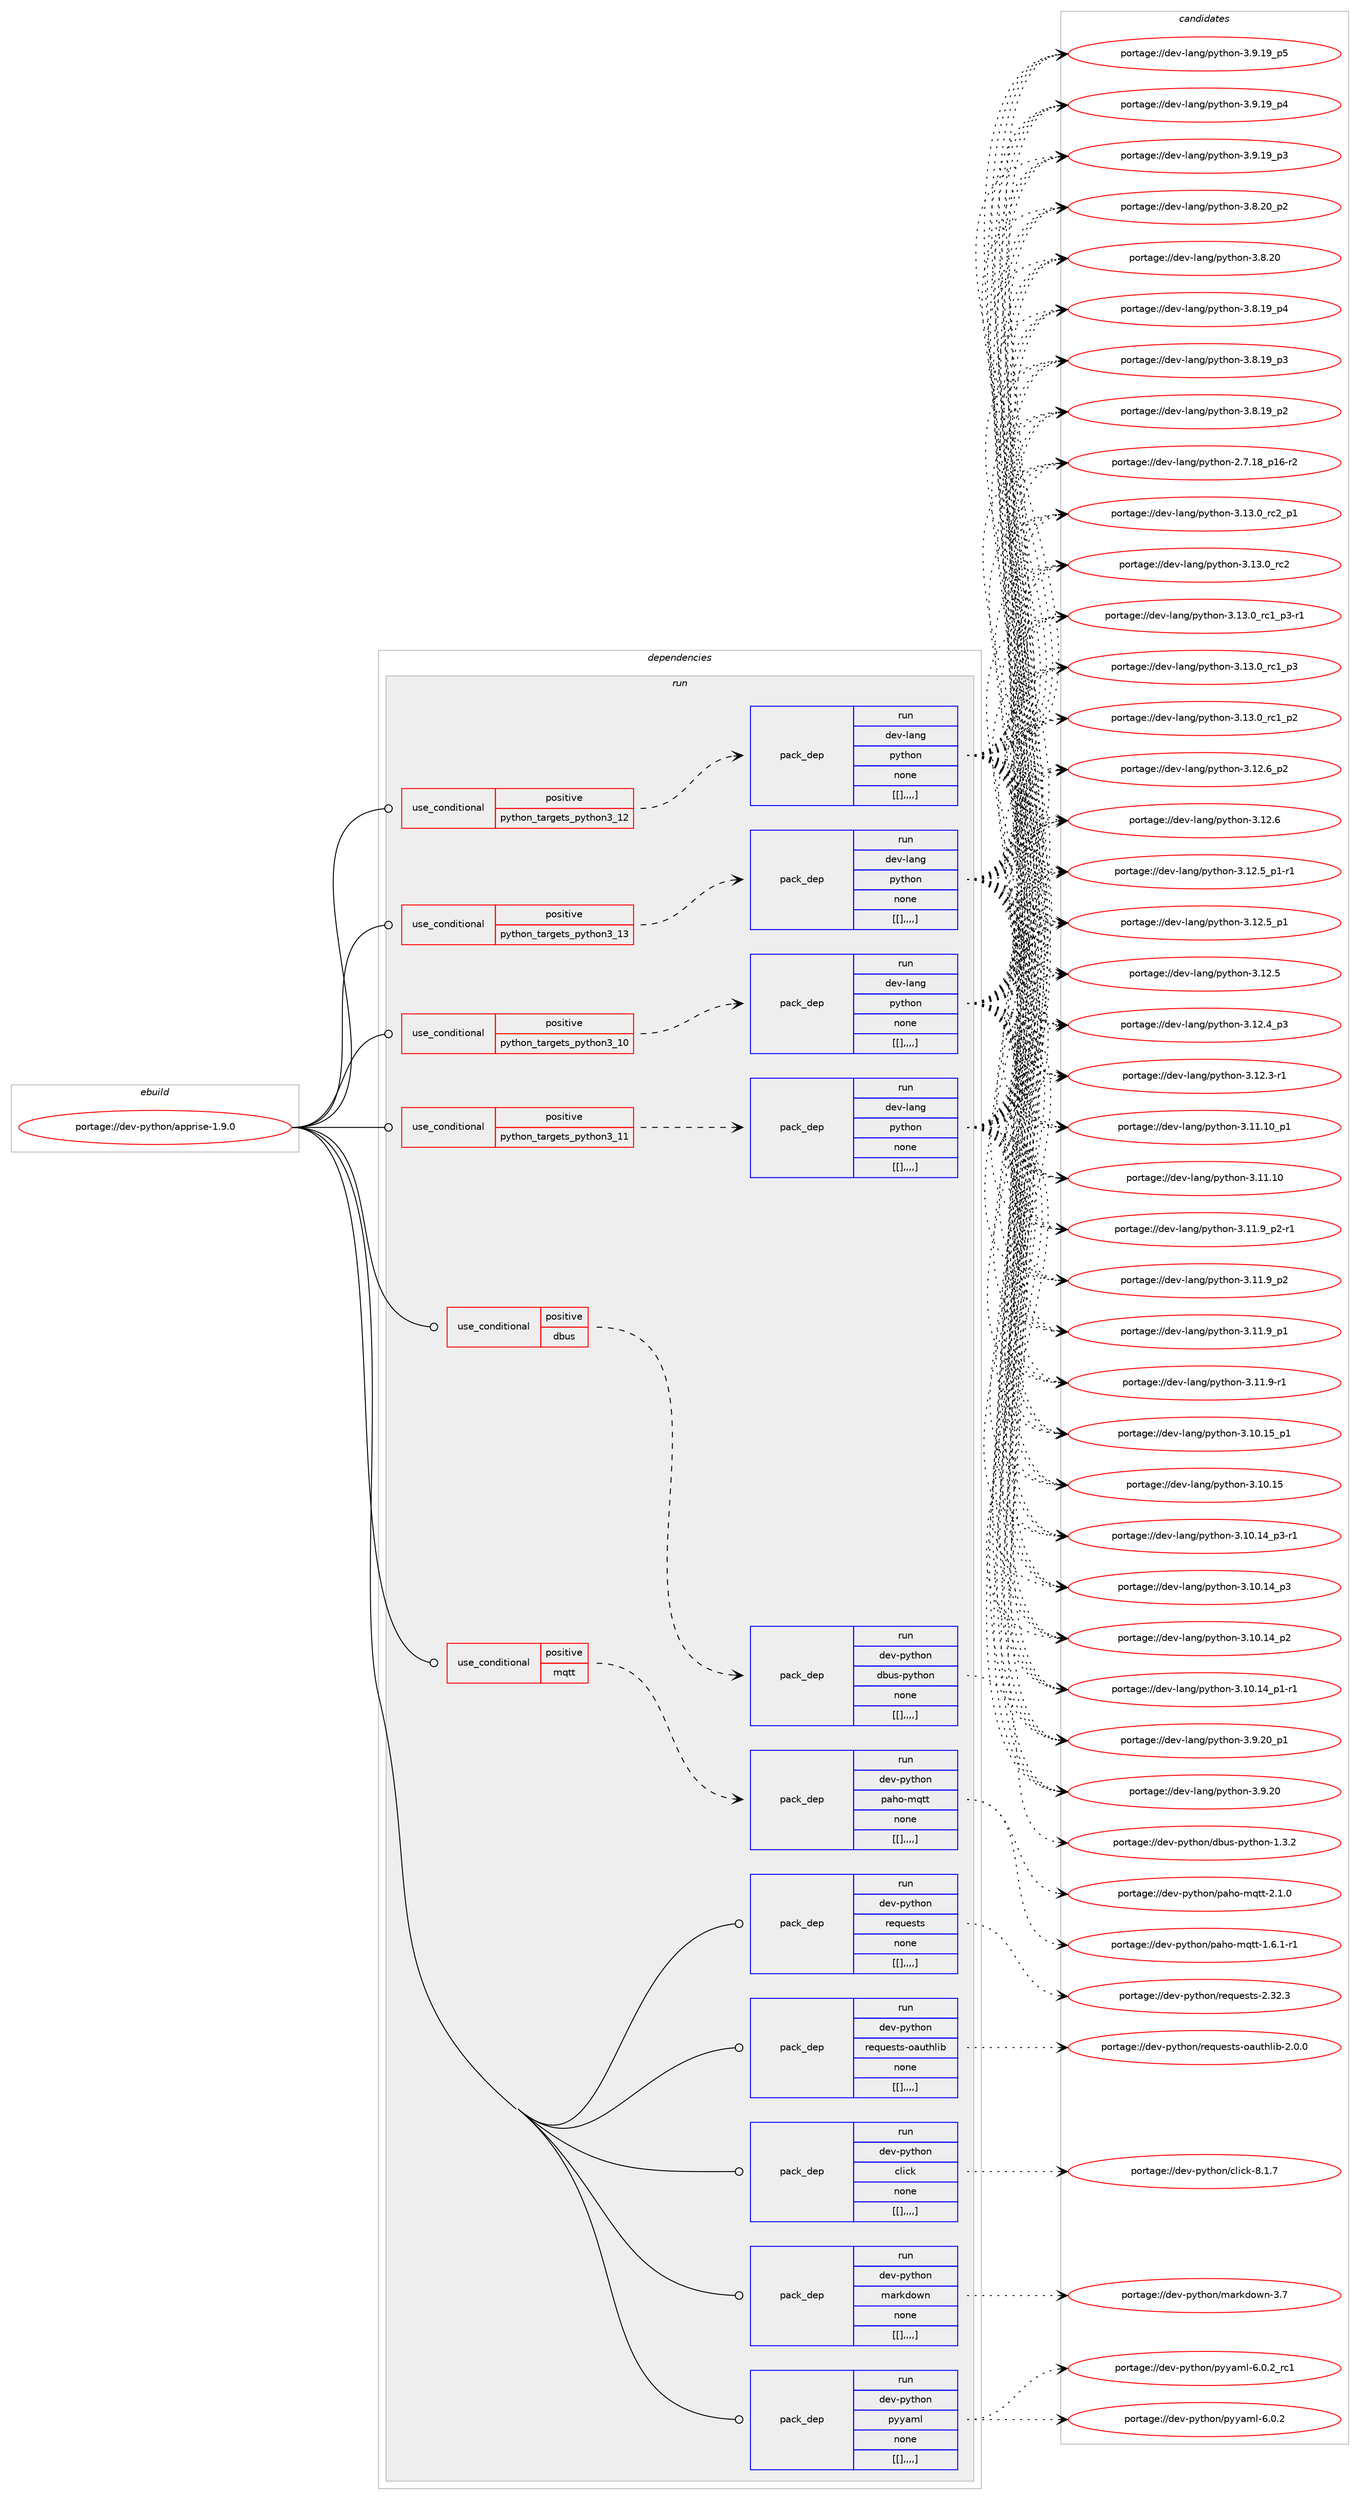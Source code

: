 digraph prolog {

# *************
# Graph options
# *************

newrank=true;
concentrate=true;
compound=true;
graph [rankdir=LR,fontname=Helvetica,fontsize=10,ranksep=1.5];#, ranksep=2.5, nodesep=0.2];
edge  [arrowhead=vee];
node  [fontname=Helvetica,fontsize=10];

# **********
# The ebuild
# **********

subgraph cluster_leftcol {
color=gray;
label=<<i>ebuild</i>>;
id [label="portage://dev-python/apprise-1.9.0", color=red, width=4, href="../dev-python/apprise-1.9.0.svg"];
}

# ****************
# The dependencies
# ****************

subgraph cluster_midcol {
color=gray;
label=<<i>dependencies</i>>;
subgraph cluster_compile {
fillcolor="#eeeeee";
style=filled;
label=<<i>compile</i>>;
}
subgraph cluster_compileandrun {
fillcolor="#eeeeee";
style=filled;
label=<<i>compile and run</i>>;
}
subgraph cluster_run {
fillcolor="#eeeeee";
style=filled;
label=<<i>run</i>>;
subgraph cond31971 {
dependency143444 [label=<<TABLE BORDER="0" CELLBORDER="1" CELLSPACING="0" CELLPADDING="4"><TR><TD ROWSPAN="3" CELLPADDING="10">use_conditional</TD></TR><TR><TD>positive</TD></TR><TR><TD>dbus</TD></TR></TABLE>>, shape=none, color=red];
subgraph pack110264 {
dependency143445 [label=<<TABLE BORDER="0" CELLBORDER="1" CELLSPACING="0" CELLPADDING="4" WIDTH="220"><TR><TD ROWSPAN="6" CELLPADDING="30">pack_dep</TD></TR><TR><TD WIDTH="110">run</TD></TR><TR><TD>dev-python</TD></TR><TR><TD>dbus-python</TD></TR><TR><TD>none</TD></TR><TR><TD>[[],,,,]</TD></TR></TABLE>>, shape=none, color=blue];
}
dependency143444:e -> dependency143445:w [weight=20,style="dashed",arrowhead="vee"];
}
id:e -> dependency143444:w [weight=20,style="solid",arrowhead="odot"];
subgraph cond31972 {
dependency143446 [label=<<TABLE BORDER="0" CELLBORDER="1" CELLSPACING="0" CELLPADDING="4"><TR><TD ROWSPAN="3" CELLPADDING="10">use_conditional</TD></TR><TR><TD>positive</TD></TR><TR><TD>mqtt</TD></TR></TABLE>>, shape=none, color=red];
subgraph pack110265 {
dependency143447 [label=<<TABLE BORDER="0" CELLBORDER="1" CELLSPACING="0" CELLPADDING="4" WIDTH="220"><TR><TD ROWSPAN="6" CELLPADDING="30">pack_dep</TD></TR><TR><TD WIDTH="110">run</TD></TR><TR><TD>dev-python</TD></TR><TR><TD>paho-mqtt</TD></TR><TR><TD>none</TD></TR><TR><TD>[[],,,,]</TD></TR></TABLE>>, shape=none, color=blue];
}
dependency143446:e -> dependency143447:w [weight=20,style="dashed",arrowhead="vee"];
}
id:e -> dependency143446:w [weight=20,style="solid",arrowhead="odot"];
subgraph cond31973 {
dependency143448 [label=<<TABLE BORDER="0" CELLBORDER="1" CELLSPACING="0" CELLPADDING="4"><TR><TD ROWSPAN="3" CELLPADDING="10">use_conditional</TD></TR><TR><TD>positive</TD></TR><TR><TD>python_targets_python3_10</TD></TR></TABLE>>, shape=none, color=red];
subgraph pack110266 {
dependency143449 [label=<<TABLE BORDER="0" CELLBORDER="1" CELLSPACING="0" CELLPADDING="4" WIDTH="220"><TR><TD ROWSPAN="6" CELLPADDING="30">pack_dep</TD></TR><TR><TD WIDTH="110">run</TD></TR><TR><TD>dev-lang</TD></TR><TR><TD>python</TD></TR><TR><TD>none</TD></TR><TR><TD>[[],,,,]</TD></TR></TABLE>>, shape=none, color=blue];
}
dependency143448:e -> dependency143449:w [weight=20,style="dashed",arrowhead="vee"];
}
id:e -> dependency143448:w [weight=20,style="solid",arrowhead="odot"];
subgraph cond31974 {
dependency143450 [label=<<TABLE BORDER="0" CELLBORDER="1" CELLSPACING="0" CELLPADDING="4"><TR><TD ROWSPAN="3" CELLPADDING="10">use_conditional</TD></TR><TR><TD>positive</TD></TR><TR><TD>python_targets_python3_11</TD></TR></TABLE>>, shape=none, color=red];
subgraph pack110267 {
dependency143451 [label=<<TABLE BORDER="0" CELLBORDER="1" CELLSPACING="0" CELLPADDING="4" WIDTH="220"><TR><TD ROWSPAN="6" CELLPADDING="30">pack_dep</TD></TR><TR><TD WIDTH="110">run</TD></TR><TR><TD>dev-lang</TD></TR><TR><TD>python</TD></TR><TR><TD>none</TD></TR><TR><TD>[[],,,,]</TD></TR></TABLE>>, shape=none, color=blue];
}
dependency143450:e -> dependency143451:w [weight=20,style="dashed",arrowhead="vee"];
}
id:e -> dependency143450:w [weight=20,style="solid",arrowhead="odot"];
subgraph cond31975 {
dependency143452 [label=<<TABLE BORDER="0" CELLBORDER="1" CELLSPACING="0" CELLPADDING="4"><TR><TD ROWSPAN="3" CELLPADDING="10">use_conditional</TD></TR><TR><TD>positive</TD></TR><TR><TD>python_targets_python3_12</TD></TR></TABLE>>, shape=none, color=red];
subgraph pack110268 {
dependency143453 [label=<<TABLE BORDER="0" CELLBORDER="1" CELLSPACING="0" CELLPADDING="4" WIDTH="220"><TR><TD ROWSPAN="6" CELLPADDING="30">pack_dep</TD></TR><TR><TD WIDTH="110">run</TD></TR><TR><TD>dev-lang</TD></TR><TR><TD>python</TD></TR><TR><TD>none</TD></TR><TR><TD>[[],,,,]</TD></TR></TABLE>>, shape=none, color=blue];
}
dependency143452:e -> dependency143453:w [weight=20,style="dashed",arrowhead="vee"];
}
id:e -> dependency143452:w [weight=20,style="solid",arrowhead="odot"];
subgraph cond31976 {
dependency143454 [label=<<TABLE BORDER="0" CELLBORDER="1" CELLSPACING="0" CELLPADDING="4"><TR><TD ROWSPAN="3" CELLPADDING="10">use_conditional</TD></TR><TR><TD>positive</TD></TR><TR><TD>python_targets_python3_13</TD></TR></TABLE>>, shape=none, color=red];
subgraph pack110269 {
dependency143455 [label=<<TABLE BORDER="0" CELLBORDER="1" CELLSPACING="0" CELLPADDING="4" WIDTH="220"><TR><TD ROWSPAN="6" CELLPADDING="30">pack_dep</TD></TR><TR><TD WIDTH="110">run</TD></TR><TR><TD>dev-lang</TD></TR><TR><TD>python</TD></TR><TR><TD>none</TD></TR><TR><TD>[[],,,,]</TD></TR></TABLE>>, shape=none, color=blue];
}
dependency143454:e -> dependency143455:w [weight=20,style="dashed",arrowhead="vee"];
}
id:e -> dependency143454:w [weight=20,style="solid",arrowhead="odot"];
subgraph pack110270 {
dependency143456 [label=<<TABLE BORDER="0" CELLBORDER="1" CELLSPACING="0" CELLPADDING="4" WIDTH="220"><TR><TD ROWSPAN="6" CELLPADDING="30">pack_dep</TD></TR><TR><TD WIDTH="110">run</TD></TR><TR><TD>dev-python</TD></TR><TR><TD>click</TD></TR><TR><TD>none</TD></TR><TR><TD>[[],,,,]</TD></TR></TABLE>>, shape=none, color=blue];
}
id:e -> dependency143456:w [weight=20,style="solid",arrowhead="odot"];
subgraph pack110271 {
dependency143457 [label=<<TABLE BORDER="0" CELLBORDER="1" CELLSPACING="0" CELLPADDING="4" WIDTH="220"><TR><TD ROWSPAN="6" CELLPADDING="30">pack_dep</TD></TR><TR><TD WIDTH="110">run</TD></TR><TR><TD>dev-python</TD></TR><TR><TD>markdown</TD></TR><TR><TD>none</TD></TR><TR><TD>[[],,,,]</TD></TR></TABLE>>, shape=none, color=blue];
}
id:e -> dependency143457:w [weight=20,style="solid",arrowhead="odot"];
subgraph pack110272 {
dependency143458 [label=<<TABLE BORDER="0" CELLBORDER="1" CELLSPACING="0" CELLPADDING="4" WIDTH="220"><TR><TD ROWSPAN="6" CELLPADDING="30">pack_dep</TD></TR><TR><TD WIDTH="110">run</TD></TR><TR><TD>dev-python</TD></TR><TR><TD>pyyaml</TD></TR><TR><TD>none</TD></TR><TR><TD>[[],,,,]</TD></TR></TABLE>>, shape=none, color=blue];
}
id:e -> dependency143458:w [weight=20,style="solid",arrowhead="odot"];
subgraph pack110273 {
dependency143459 [label=<<TABLE BORDER="0" CELLBORDER="1" CELLSPACING="0" CELLPADDING="4" WIDTH="220"><TR><TD ROWSPAN="6" CELLPADDING="30">pack_dep</TD></TR><TR><TD WIDTH="110">run</TD></TR><TR><TD>dev-python</TD></TR><TR><TD>requests</TD></TR><TR><TD>none</TD></TR><TR><TD>[[],,,,]</TD></TR></TABLE>>, shape=none, color=blue];
}
id:e -> dependency143459:w [weight=20,style="solid",arrowhead="odot"];
subgraph pack110274 {
dependency143460 [label=<<TABLE BORDER="0" CELLBORDER="1" CELLSPACING="0" CELLPADDING="4" WIDTH="220"><TR><TD ROWSPAN="6" CELLPADDING="30">pack_dep</TD></TR><TR><TD WIDTH="110">run</TD></TR><TR><TD>dev-python</TD></TR><TR><TD>requests-oauthlib</TD></TR><TR><TD>none</TD></TR><TR><TD>[[],,,,]</TD></TR></TABLE>>, shape=none, color=blue];
}
id:e -> dependency143460:w [weight=20,style="solid",arrowhead="odot"];
}
}

# **************
# The candidates
# **************

subgraph cluster_choices {
rank=same;
color=gray;
label=<<i>candidates</i>>;

subgraph choice110264 {
color=black;
nodesep=1;
choice10010111845112121116104111110471009811711545112121116104111110454946514650 [label="portage://dev-python/dbus-python-1.3.2", color=red, width=4,href="../dev-python/dbus-python-1.3.2.svg"];
dependency143445:e -> choice10010111845112121116104111110471009811711545112121116104111110454946514650:w [style=dotted,weight="100"];
}
subgraph choice110265 {
color=black;
nodesep=1;
choice10010111845112121116104111110471129710411145109113116116455046494648 [label="portage://dev-python/paho-mqtt-2.1.0", color=red, width=4,href="../dev-python/paho-mqtt-2.1.0.svg"];
choice100101118451121211161041111104711297104111451091131161164549465446494511449 [label="portage://dev-python/paho-mqtt-1.6.1-r1", color=red, width=4,href="../dev-python/paho-mqtt-1.6.1-r1.svg"];
dependency143447:e -> choice10010111845112121116104111110471129710411145109113116116455046494648:w [style=dotted,weight="100"];
dependency143447:e -> choice100101118451121211161041111104711297104111451091131161164549465446494511449:w [style=dotted,weight="100"];
}
subgraph choice110266 {
color=black;
nodesep=1;
choice100101118451089711010347112121116104111110455146495146489511499509511249 [label="portage://dev-lang/python-3.13.0_rc2_p1", color=red, width=4,href="../dev-lang/python-3.13.0_rc2_p1.svg"];
choice10010111845108971101034711212111610411111045514649514648951149950 [label="portage://dev-lang/python-3.13.0_rc2", color=red, width=4,href="../dev-lang/python-3.13.0_rc2.svg"];
choice1001011184510897110103471121211161041111104551464951464895114994995112514511449 [label="portage://dev-lang/python-3.13.0_rc1_p3-r1", color=red, width=4,href="../dev-lang/python-3.13.0_rc1_p3-r1.svg"];
choice100101118451089711010347112121116104111110455146495146489511499499511251 [label="portage://dev-lang/python-3.13.0_rc1_p3", color=red, width=4,href="../dev-lang/python-3.13.0_rc1_p3.svg"];
choice100101118451089711010347112121116104111110455146495146489511499499511250 [label="portage://dev-lang/python-3.13.0_rc1_p2", color=red, width=4,href="../dev-lang/python-3.13.0_rc1_p2.svg"];
choice100101118451089711010347112121116104111110455146495046549511250 [label="portage://dev-lang/python-3.12.6_p2", color=red, width=4,href="../dev-lang/python-3.12.6_p2.svg"];
choice10010111845108971101034711212111610411111045514649504654 [label="portage://dev-lang/python-3.12.6", color=red, width=4,href="../dev-lang/python-3.12.6.svg"];
choice1001011184510897110103471121211161041111104551464950465395112494511449 [label="portage://dev-lang/python-3.12.5_p1-r1", color=red, width=4,href="../dev-lang/python-3.12.5_p1-r1.svg"];
choice100101118451089711010347112121116104111110455146495046539511249 [label="portage://dev-lang/python-3.12.5_p1", color=red, width=4,href="../dev-lang/python-3.12.5_p1.svg"];
choice10010111845108971101034711212111610411111045514649504653 [label="portage://dev-lang/python-3.12.5", color=red, width=4,href="../dev-lang/python-3.12.5.svg"];
choice100101118451089711010347112121116104111110455146495046529511251 [label="portage://dev-lang/python-3.12.4_p3", color=red, width=4,href="../dev-lang/python-3.12.4_p3.svg"];
choice100101118451089711010347112121116104111110455146495046514511449 [label="portage://dev-lang/python-3.12.3-r1", color=red, width=4,href="../dev-lang/python-3.12.3-r1.svg"];
choice10010111845108971101034711212111610411111045514649494649489511249 [label="portage://dev-lang/python-3.11.10_p1", color=red, width=4,href="../dev-lang/python-3.11.10_p1.svg"];
choice1001011184510897110103471121211161041111104551464949464948 [label="portage://dev-lang/python-3.11.10", color=red, width=4,href="../dev-lang/python-3.11.10.svg"];
choice1001011184510897110103471121211161041111104551464949465795112504511449 [label="portage://dev-lang/python-3.11.9_p2-r1", color=red, width=4,href="../dev-lang/python-3.11.9_p2-r1.svg"];
choice100101118451089711010347112121116104111110455146494946579511250 [label="portage://dev-lang/python-3.11.9_p2", color=red, width=4,href="../dev-lang/python-3.11.9_p2.svg"];
choice100101118451089711010347112121116104111110455146494946579511249 [label="portage://dev-lang/python-3.11.9_p1", color=red, width=4,href="../dev-lang/python-3.11.9_p1.svg"];
choice100101118451089711010347112121116104111110455146494946574511449 [label="portage://dev-lang/python-3.11.9-r1", color=red, width=4,href="../dev-lang/python-3.11.9-r1.svg"];
choice10010111845108971101034711212111610411111045514649484649539511249 [label="portage://dev-lang/python-3.10.15_p1", color=red, width=4,href="../dev-lang/python-3.10.15_p1.svg"];
choice1001011184510897110103471121211161041111104551464948464953 [label="portage://dev-lang/python-3.10.15", color=red, width=4,href="../dev-lang/python-3.10.15.svg"];
choice100101118451089711010347112121116104111110455146494846495295112514511449 [label="portage://dev-lang/python-3.10.14_p3-r1", color=red, width=4,href="../dev-lang/python-3.10.14_p3-r1.svg"];
choice10010111845108971101034711212111610411111045514649484649529511251 [label="portage://dev-lang/python-3.10.14_p3", color=red, width=4,href="../dev-lang/python-3.10.14_p3.svg"];
choice10010111845108971101034711212111610411111045514649484649529511250 [label="portage://dev-lang/python-3.10.14_p2", color=red, width=4,href="../dev-lang/python-3.10.14_p2.svg"];
choice100101118451089711010347112121116104111110455146494846495295112494511449 [label="portage://dev-lang/python-3.10.14_p1-r1", color=red, width=4,href="../dev-lang/python-3.10.14_p1-r1.svg"];
choice100101118451089711010347112121116104111110455146574650489511249 [label="portage://dev-lang/python-3.9.20_p1", color=red, width=4,href="../dev-lang/python-3.9.20_p1.svg"];
choice10010111845108971101034711212111610411111045514657465048 [label="portage://dev-lang/python-3.9.20", color=red, width=4,href="../dev-lang/python-3.9.20.svg"];
choice100101118451089711010347112121116104111110455146574649579511253 [label="portage://dev-lang/python-3.9.19_p5", color=red, width=4,href="../dev-lang/python-3.9.19_p5.svg"];
choice100101118451089711010347112121116104111110455146574649579511252 [label="portage://dev-lang/python-3.9.19_p4", color=red, width=4,href="../dev-lang/python-3.9.19_p4.svg"];
choice100101118451089711010347112121116104111110455146574649579511251 [label="portage://dev-lang/python-3.9.19_p3", color=red, width=4,href="../dev-lang/python-3.9.19_p3.svg"];
choice100101118451089711010347112121116104111110455146564650489511250 [label="portage://dev-lang/python-3.8.20_p2", color=red, width=4,href="../dev-lang/python-3.8.20_p2.svg"];
choice10010111845108971101034711212111610411111045514656465048 [label="portage://dev-lang/python-3.8.20", color=red, width=4,href="../dev-lang/python-3.8.20.svg"];
choice100101118451089711010347112121116104111110455146564649579511252 [label="portage://dev-lang/python-3.8.19_p4", color=red, width=4,href="../dev-lang/python-3.8.19_p4.svg"];
choice100101118451089711010347112121116104111110455146564649579511251 [label="portage://dev-lang/python-3.8.19_p3", color=red, width=4,href="../dev-lang/python-3.8.19_p3.svg"];
choice100101118451089711010347112121116104111110455146564649579511250 [label="portage://dev-lang/python-3.8.19_p2", color=red, width=4,href="../dev-lang/python-3.8.19_p2.svg"];
choice100101118451089711010347112121116104111110455046554649569511249544511450 [label="portage://dev-lang/python-2.7.18_p16-r2", color=red, width=4,href="../dev-lang/python-2.7.18_p16-r2.svg"];
dependency143449:e -> choice100101118451089711010347112121116104111110455146495146489511499509511249:w [style=dotted,weight="100"];
dependency143449:e -> choice10010111845108971101034711212111610411111045514649514648951149950:w [style=dotted,weight="100"];
dependency143449:e -> choice1001011184510897110103471121211161041111104551464951464895114994995112514511449:w [style=dotted,weight="100"];
dependency143449:e -> choice100101118451089711010347112121116104111110455146495146489511499499511251:w [style=dotted,weight="100"];
dependency143449:e -> choice100101118451089711010347112121116104111110455146495146489511499499511250:w [style=dotted,weight="100"];
dependency143449:e -> choice100101118451089711010347112121116104111110455146495046549511250:w [style=dotted,weight="100"];
dependency143449:e -> choice10010111845108971101034711212111610411111045514649504654:w [style=dotted,weight="100"];
dependency143449:e -> choice1001011184510897110103471121211161041111104551464950465395112494511449:w [style=dotted,weight="100"];
dependency143449:e -> choice100101118451089711010347112121116104111110455146495046539511249:w [style=dotted,weight="100"];
dependency143449:e -> choice10010111845108971101034711212111610411111045514649504653:w [style=dotted,weight="100"];
dependency143449:e -> choice100101118451089711010347112121116104111110455146495046529511251:w [style=dotted,weight="100"];
dependency143449:e -> choice100101118451089711010347112121116104111110455146495046514511449:w [style=dotted,weight="100"];
dependency143449:e -> choice10010111845108971101034711212111610411111045514649494649489511249:w [style=dotted,weight="100"];
dependency143449:e -> choice1001011184510897110103471121211161041111104551464949464948:w [style=dotted,weight="100"];
dependency143449:e -> choice1001011184510897110103471121211161041111104551464949465795112504511449:w [style=dotted,weight="100"];
dependency143449:e -> choice100101118451089711010347112121116104111110455146494946579511250:w [style=dotted,weight="100"];
dependency143449:e -> choice100101118451089711010347112121116104111110455146494946579511249:w [style=dotted,weight="100"];
dependency143449:e -> choice100101118451089711010347112121116104111110455146494946574511449:w [style=dotted,weight="100"];
dependency143449:e -> choice10010111845108971101034711212111610411111045514649484649539511249:w [style=dotted,weight="100"];
dependency143449:e -> choice1001011184510897110103471121211161041111104551464948464953:w [style=dotted,weight="100"];
dependency143449:e -> choice100101118451089711010347112121116104111110455146494846495295112514511449:w [style=dotted,weight="100"];
dependency143449:e -> choice10010111845108971101034711212111610411111045514649484649529511251:w [style=dotted,weight="100"];
dependency143449:e -> choice10010111845108971101034711212111610411111045514649484649529511250:w [style=dotted,weight="100"];
dependency143449:e -> choice100101118451089711010347112121116104111110455146494846495295112494511449:w [style=dotted,weight="100"];
dependency143449:e -> choice100101118451089711010347112121116104111110455146574650489511249:w [style=dotted,weight="100"];
dependency143449:e -> choice10010111845108971101034711212111610411111045514657465048:w [style=dotted,weight="100"];
dependency143449:e -> choice100101118451089711010347112121116104111110455146574649579511253:w [style=dotted,weight="100"];
dependency143449:e -> choice100101118451089711010347112121116104111110455146574649579511252:w [style=dotted,weight="100"];
dependency143449:e -> choice100101118451089711010347112121116104111110455146574649579511251:w [style=dotted,weight="100"];
dependency143449:e -> choice100101118451089711010347112121116104111110455146564650489511250:w [style=dotted,weight="100"];
dependency143449:e -> choice10010111845108971101034711212111610411111045514656465048:w [style=dotted,weight="100"];
dependency143449:e -> choice100101118451089711010347112121116104111110455146564649579511252:w [style=dotted,weight="100"];
dependency143449:e -> choice100101118451089711010347112121116104111110455146564649579511251:w [style=dotted,weight="100"];
dependency143449:e -> choice100101118451089711010347112121116104111110455146564649579511250:w [style=dotted,weight="100"];
dependency143449:e -> choice100101118451089711010347112121116104111110455046554649569511249544511450:w [style=dotted,weight="100"];
}
subgraph choice110267 {
color=black;
nodesep=1;
choice100101118451089711010347112121116104111110455146495146489511499509511249 [label="portage://dev-lang/python-3.13.0_rc2_p1", color=red, width=4,href="../dev-lang/python-3.13.0_rc2_p1.svg"];
choice10010111845108971101034711212111610411111045514649514648951149950 [label="portage://dev-lang/python-3.13.0_rc2", color=red, width=4,href="../dev-lang/python-3.13.0_rc2.svg"];
choice1001011184510897110103471121211161041111104551464951464895114994995112514511449 [label="portage://dev-lang/python-3.13.0_rc1_p3-r1", color=red, width=4,href="../dev-lang/python-3.13.0_rc1_p3-r1.svg"];
choice100101118451089711010347112121116104111110455146495146489511499499511251 [label="portage://dev-lang/python-3.13.0_rc1_p3", color=red, width=4,href="../dev-lang/python-3.13.0_rc1_p3.svg"];
choice100101118451089711010347112121116104111110455146495146489511499499511250 [label="portage://dev-lang/python-3.13.0_rc1_p2", color=red, width=4,href="../dev-lang/python-3.13.0_rc1_p2.svg"];
choice100101118451089711010347112121116104111110455146495046549511250 [label="portage://dev-lang/python-3.12.6_p2", color=red, width=4,href="../dev-lang/python-3.12.6_p2.svg"];
choice10010111845108971101034711212111610411111045514649504654 [label="portage://dev-lang/python-3.12.6", color=red, width=4,href="../dev-lang/python-3.12.6.svg"];
choice1001011184510897110103471121211161041111104551464950465395112494511449 [label="portage://dev-lang/python-3.12.5_p1-r1", color=red, width=4,href="../dev-lang/python-3.12.5_p1-r1.svg"];
choice100101118451089711010347112121116104111110455146495046539511249 [label="portage://dev-lang/python-3.12.5_p1", color=red, width=4,href="../dev-lang/python-3.12.5_p1.svg"];
choice10010111845108971101034711212111610411111045514649504653 [label="portage://dev-lang/python-3.12.5", color=red, width=4,href="../dev-lang/python-3.12.5.svg"];
choice100101118451089711010347112121116104111110455146495046529511251 [label="portage://dev-lang/python-3.12.4_p3", color=red, width=4,href="../dev-lang/python-3.12.4_p3.svg"];
choice100101118451089711010347112121116104111110455146495046514511449 [label="portage://dev-lang/python-3.12.3-r1", color=red, width=4,href="../dev-lang/python-3.12.3-r1.svg"];
choice10010111845108971101034711212111610411111045514649494649489511249 [label="portage://dev-lang/python-3.11.10_p1", color=red, width=4,href="../dev-lang/python-3.11.10_p1.svg"];
choice1001011184510897110103471121211161041111104551464949464948 [label="portage://dev-lang/python-3.11.10", color=red, width=4,href="../dev-lang/python-3.11.10.svg"];
choice1001011184510897110103471121211161041111104551464949465795112504511449 [label="portage://dev-lang/python-3.11.9_p2-r1", color=red, width=4,href="../dev-lang/python-3.11.9_p2-r1.svg"];
choice100101118451089711010347112121116104111110455146494946579511250 [label="portage://dev-lang/python-3.11.9_p2", color=red, width=4,href="../dev-lang/python-3.11.9_p2.svg"];
choice100101118451089711010347112121116104111110455146494946579511249 [label="portage://dev-lang/python-3.11.9_p1", color=red, width=4,href="../dev-lang/python-3.11.9_p1.svg"];
choice100101118451089711010347112121116104111110455146494946574511449 [label="portage://dev-lang/python-3.11.9-r1", color=red, width=4,href="../dev-lang/python-3.11.9-r1.svg"];
choice10010111845108971101034711212111610411111045514649484649539511249 [label="portage://dev-lang/python-3.10.15_p1", color=red, width=4,href="../dev-lang/python-3.10.15_p1.svg"];
choice1001011184510897110103471121211161041111104551464948464953 [label="portage://dev-lang/python-3.10.15", color=red, width=4,href="../dev-lang/python-3.10.15.svg"];
choice100101118451089711010347112121116104111110455146494846495295112514511449 [label="portage://dev-lang/python-3.10.14_p3-r1", color=red, width=4,href="../dev-lang/python-3.10.14_p3-r1.svg"];
choice10010111845108971101034711212111610411111045514649484649529511251 [label="portage://dev-lang/python-3.10.14_p3", color=red, width=4,href="../dev-lang/python-3.10.14_p3.svg"];
choice10010111845108971101034711212111610411111045514649484649529511250 [label="portage://dev-lang/python-3.10.14_p2", color=red, width=4,href="../dev-lang/python-3.10.14_p2.svg"];
choice100101118451089711010347112121116104111110455146494846495295112494511449 [label="portage://dev-lang/python-3.10.14_p1-r1", color=red, width=4,href="../dev-lang/python-3.10.14_p1-r1.svg"];
choice100101118451089711010347112121116104111110455146574650489511249 [label="portage://dev-lang/python-3.9.20_p1", color=red, width=4,href="../dev-lang/python-3.9.20_p1.svg"];
choice10010111845108971101034711212111610411111045514657465048 [label="portage://dev-lang/python-3.9.20", color=red, width=4,href="../dev-lang/python-3.9.20.svg"];
choice100101118451089711010347112121116104111110455146574649579511253 [label="portage://dev-lang/python-3.9.19_p5", color=red, width=4,href="../dev-lang/python-3.9.19_p5.svg"];
choice100101118451089711010347112121116104111110455146574649579511252 [label="portage://dev-lang/python-3.9.19_p4", color=red, width=4,href="../dev-lang/python-3.9.19_p4.svg"];
choice100101118451089711010347112121116104111110455146574649579511251 [label="portage://dev-lang/python-3.9.19_p3", color=red, width=4,href="../dev-lang/python-3.9.19_p3.svg"];
choice100101118451089711010347112121116104111110455146564650489511250 [label="portage://dev-lang/python-3.8.20_p2", color=red, width=4,href="../dev-lang/python-3.8.20_p2.svg"];
choice10010111845108971101034711212111610411111045514656465048 [label="portage://dev-lang/python-3.8.20", color=red, width=4,href="../dev-lang/python-3.8.20.svg"];
choice100101118451089711010347112121116104111110455146564649579511252 [label="portage://dev-lang/python-3.8.19_p4", color=red, width=4,href="../dev-lang/python-3.8.19_p4.svg"];
choice100101118451089711010347112121116104111110455146564649579511251 [label="portage://dev-lang/python-3.8.19_p3", color=red, width=4,href="../dev-lang/python-3.8.19_p3.svg"];
choice100101118451089711010347112121116104111110455146564649579511250 [label="portage://dev-lang/python-3.8.19_p2", color=red, width=4,href="../dev-lang/python-3.8.19_p2.svg"];
choice100101118451089711010347112121116104111110455046554649569511249544511450 [label="portage://dev-lang/python-2.7.18_p16-r2", color=red, width=4,href="../dev-lang/python-2.7.18_p16-r2.svg"];
dependency143451:e -> choice100101118451089711010347112121116104111110455146495146489511499509511249:w [style=dotted,weight="100"];
dependency143451:e -> choice10010111845108971101034711212111610411111045514649514648951149950:w [style=dotted,weight="100"];
dependency143451:e -> choice1001011184510897110103471121211161041111104551464951464895114994995112514511449:w [style=dotted,weight="100"];
dependency143451:e -> choice100101118451089711010347112121116104111110455146495146489511499499511251:w [style=dotted,weight="100"];
dependency143451:e -> choice100101118451089711010347112121116104111110455146495146489511499499511250:w [style=dotted,weight="100"];
dependency143451:e -> choice100101118451089711010347112121116104111110455146495046549511250:w [style=dotted,weight="100"];
dependency143451:e -> choice10010111845108971101034711212111610411111045514649504654:w [style=dotted,weight="100"];
dependency143451:e -> choice1001011184510897110103471121211161041111104551464950465395112494511449:w [style=dotted,weight="100"];
dependency143451:e -> choice100101118451089711010347112121116104111110455146495046539511249:w [style=dotted,weight="100"];
dependency143451:e -> choice10010111845108971101034711212111610411111045514649504653:w [style=dotted,weight="100"];
dependency143451:e -> choice100101118451089711010347112121116104111110455146495046529511251:w [style=dotted,weight="100"];
dependency143451:e -> choice100101118451089711010347112121116104111110455146495046514511449:w [style=dotted,weight="100"];
dependency143451:e -> choice10010111845108971101034711212111610411111045514649494649489511249:w [style=dotted,weight="100"];
dependency143451:e -> choice1001011184510897110103471121211161041111104551464949464948:w [style=dotted,weight="100"];
dependency143451:e -> choice1001011184510897110103471121211161041111104551464949465795112504511449:w [style=dotted,weight="100"];
dependency143451:e -> choice100101118451089711010347112121116104111110455146494946579511250:w [style=dotted,weight="100"];
dependency143451:e -> choice100101118451089711010347112121116104111110455146494946579511249:w [style=dotted,weight="100"];
dependency143451:e -> choice100101118451089711010347112121116104111110455146494946574511449:w [style=dotted,weight="100"];
dependency143451:e -> choice10010111845108971101034711212111610411111045514649484649539511249:w [style=dotted,weight="100"];
dependency143451:e -> choice1001011184510897110103471121211161041111104551464948464953:w [style=dotted,weight="100"];
dependency143451:e -> choice100101118451089711010347112121116104111110455146494846495295112514511449:w [style=dotted,weight="100"];
dependency143451:e -> choice10010111845108971101034711212111610411111045514649484649529511251:w [style=dotted,weight="100"];
dependency143451:e -> choice10010111845108971101034711212111610411111045514649484649529511250:w [style=dotted,weight="100"];
dependency143451:e -> choice100101118451089711010347112121116104111110455146494846495295112494511449:w [style=dotted,weight="100"];
dependency143451:e -> choice100101118451089711010347112121116104111110455146574650489511249:w [style=dotted,weight="100"];
dependency143451:e -> choice10010111845108971101034711212111610411111045514657465048:w [style=dotted,weight="100"];
dependency143451:e -> choice100101118451089711010347112121116104111110455146574649579511253:w [style=dotted,weight="100"];
dependency143451:e -> choice100101118451089711010347112121116104111110455146574649579511252:w [style=dotted,weight="100"];
dependency143451:e -> choice100101118451089711010347112121116104111110455146574649579511251:w [style=dotted,weight="100"];
dependency143451:e -> choice100101118451089711010347112121116104111110455146564650489511250:w [style=dotted,weight="100"];
dependency143451:e -> choice10010111845108971101034711212111610411111045514656465048:w [style=dotted,weight="100"];
dependency143451:e -> choice100101118451089711010347112121116104111110455146564649579511252:w [style=dotted,weight="100"];
dependency143451:e -> choice100101118451089711010347112121116104111110455146564649579511251:w [style=dotted,weight="100"];
dependency143451:e -> choice100101118451089711010347112121116104111110455146564649579511250:w [style=dotted,weight="100"];
dependency143451:e -> choice100101118451089711010347112121116104111110455046554649569511249544511450:w [style=dotted,weight="100"];
}
subgraph choice110268 {
color=black;
nodesep=1;
choice100101118451089711010347112121116104111110455146495146489511499509511249 [label="portage://dev-lang/python-3.13.0_rc2_p1", color=red, width=4,href="../dev-lang/python-3.13.0_rc2_p1.svg"];
choice10010111845108971101034711212111610411111045514649514648951149950 [label="portage://dev-lang/python-3.13.0_rc2", color=red, width=4,href="../dev-lang/python-3.13.0_rc2.svg"];
choice1001011184510897110103471121211161041111104551464951464895114994995112514511449 [label="portage://dev-lang/python-3.13.0_rc1_p3-r1", color=red, width=4,href="../dev-lang/python-3.13.0_rc1_p3-r1.svg"];
choice100101118451089711010347112121116104111110455146495146489511499499511251 [label="portage://dev-lang/python-3.13.0_rc1_p3", color=red, width=4,href="../dev-lang/python-3.13.0_rc1_p3.svg"];
choice100101118451089711010347112121116104111110455146495146489511499499511250 [label="portage://dev-lang/python-3.13.0_rc1_p2", color=red, width=4,href="../dev-lang/python-3.13.0_rc1_p2.svg"];
choice100101118451089711010347112121116104111110455146495046549511250 [label="portage://dev-lang/python-3.12.6_p2", color=red, width=4,href="../dev-lang/python-3.12.6_p2.svg"];
choice10010111845108971101034711212111610411111045514649504654 [label="portage://dev-lang/python-3.12.6", color=red, width=4,href="../dev-lang/python-3.12.6.svg"];
choice1001011184510897110103471121211161041111104551464950465395112494511449 [label="portage://dev-lang/python-3.12.5_p1-r1", color=red, width=4,href="../dev-lang/python-3.12.5_p1-r1.svg"];
choice100101118451089711010347112121116104111110455146495046539511249 [label="portage://dev-lang/python-3.12.5_p1", color=red, width=4,href="../dev-lang/python-3.12.5_p1.svg"];
choice10010111845108971101034711212111610411111045514649504653 [label="portage://dev-lang/python-3.12.5", color=red, width=4,href="../dev-lang/python-3.12.5.svg"];
choice100101118451089711010347112121116104111110455146495046529511251 [label="portage://dev-lang/python-3.12.4_p3", color=red, width=4,href="../dev-lang/python-3.12.4_p3.svg"];
choice100101118451089711010347112121116104111110455146495046514511449 [label="portage://dev-lang/python-3.12.3-r1", color=red, width=4,href="../dev-lang/python-3.12.3-r1.svg"];
choice10010111845108971101034711212111610411111045514649494649489511249 [label="portage://dev-lang/python-3.11.10_p1", color=red, width=4,href="../dev-lang/python-3.11.10_p1.svg"];
choice1001011184510897110103471121211161041111104551464949464948 [label="portage://dev-lang/python-3.11.10", color=red, width=4,href="../dev-lang/python-3.11.10.svg"];
choice1001011184510897110103471121211161041111104551464949465795112504511449 [label="portage://dev-lang/python-3.11.9_p2-r1", color=red, width=4,href="../dev-lang/python-3.11.9_p2-r1.svg"];
choice100101118451089711010347112121116104111110455146494946579511250 [label="portage://dev-lang/python-3.11.9_p2", color=red, width=4,href="../dev-lang/python-3.11.9_p2.svg"];
choice100101118451089711010347112121116104111110455146494946579511249 [label="portage://dev-lang/python-3.11.9_p1", color=red, width=4,href="../dev-lang/python-3.11.9_p1.svg"];
choice100101118451089711010347112121116104111110455146494946574511449 [label="portage://dev-lang/python-3.11.9-r1", color=red, width=4,href="../dev-lang/python-3.11.9-r1.svg"];
choice10010111845108971101034711212111610411111045514649484649539511249 [label="portage://dev-lang/python-3.10.15_p1", color=red, width=4,href="../dev-lang/python-3.10.15_p1.svg"];
choice1001011184510897110103471121211161041111104551464948464953 [label="portage://dev-lang/python-3.10.15", color=red, width=4,href="../dev-lang/python-3.10.15.svg"];
choice100101118451089711010347112121116104111110455146494846495295112514511449 [label="portage://dev-lang/python-3.10.14_p3-r1", color=red, width=4,href="../dev-lang/python-3.10.14_p3-r1.svg"];
choice10010111845108971101034711212111610411111045514649484649529511251 [label="portage://dev-lang/python-3.10.14_p3", color=red, width=4,href="../dev-lang/python-3.10.14_p3.svg"];
choice10010111845108971101034711212111610411111045514649484649529511250 [label="portage://dev-lang/python-3.10.14_p2", color=red, width=4,href="../dev-lang/python-3.10.14_p2.svg"];
choice100101118451089711010347112121116104111110455146494846495295112494511449 [label="portage://dev-lang/python-3.10.14_p1-r1", color=red, width=4,href="../dev-lang/python-3.10.14_p1-r1.svg"];
choice100101118451089711010347112121116104111110455146574650489511249 [label="portage://dev-lang/python-3.9.20_p1", color=red, width=4,href="../dev-lang/python-3.9.20_p1.svg"];
choice10010111845108971101034711212111610411111045514657465048 [label="portage://dev-lang/python-3.9.20", color=red, width=4,href="../dev-lang/python-3.9.20.svg"];
choice100101118451089711010347112121116104111110455146574649579511253 [label="portage://dev-lang/python-3.9.19_p5", color=red, width=4,href="../dev-lang/python-3.9.19_p5.svg"];
choice100101118451089711010347112121116104111110455146574649579511252 [label="portage://dev-lang/python-3.9.19_p4", color=red, width=4,href="../dev-lang/python-3.9.19_p4.svg"];
choice100101118451089711010347112121116104111110455146574649579511251 [label="portage://dev-lang/python-3.9.19_p3", color=red, width=4,href="../dev-lang/python-3.9.19_p3.svg"];
choice100101118451089711010347112121116104111110455146564650489511250 [label="portage://dev-lang/python-3.8.20_p2", color=red, width=4,href="../dev-lang/python-3.8.20_p2.svg"];
choice10010111845108971101034711212111610411111045514656465048 [label="portage://dev-lang/python-3.8.20", color=red, width=4,href="../dev-lang/python-3.8.20.svg"];
choice100101118451089711010347112121116104111110455146564649579511252 [label="portage://dev-lang/python-3.8.19_p4", color=red, width=4,href="../dev-lang/python-3.8.19_p4.svg"];
choice100101118451089711010347112121116104111110455146564649579511251 [label="portage://dev-lang/python-3.8.19_p3", color=red, width=4,href="../dev-lang/python-3.8.19_p3.svg"];
choice100101118451089711010347112121116104111110455146564649579511250 [label="portage://dev-lang/python-3.8.19_p2", color=red, width=4,href="../dev-lang/python-3.8.19_p2.svg"];
choice100101118451089711010347112121116104111110455046554649569511249544511450 [label="portage://dev-lang/python-2.7.18_p16-r2", color=red, width=4,href="../dev-lang/python-2.7.18_p16-r2.svg"];
dependency143453:e -> choice100101118451089711010347112121116104111110455146495146489511499509511249:w [style=dotted,weight="100"];
dependency143453:e -> choice10010111845108971101034711212111610411111045514649514648951149950:w [style=dotted,weight="100"];
dependency143453:e -> choice1001011184510897110103471121211161041111104551464951464895114994995112514511449:w [style=dotted,weight="100"];
dependency143453:e -> choice100101118451089711010347112121116104111110455146495146489511499499511251:w [style=dotted,weight="100"];
dependency143453:e -> choice100101118451089711010347112121116104111110455146495146489511499499511250:w [style=dotted,weight="100"];
dependency143453:e -> choice100101118451089711010347112121116104111110455146495046549511250:w [style=dotted,weight="100"];
dependency143453:e -> choice10010111845108971101034711212111610411111045514649504654:w [style=dotted,weight="100"];
dependency143453:e -> choice1001011184510897110103471121211161041111104551464950465395112494511449:w [style=dotted,weight="100"];
dependency143453:e -> choice100101118451089711010347112121116104111110455146495046539511249:w [style=dotted,weight="100"];
dependency143453:e -> choice10010111845108971101034711212111610411111045514649504653:w [style=dotted,weight="100"];
dependency143453:e -> choice100101118451089711010347112121116104111110455146495046529511251:w [style=dotted,weight="100"];
dependency143453:e -> choice100101118451089711010347112121116104111110455146495046514511449:w [style=dotted,weight="100"];
dependency143453:e -> choice10010111845108971101034711212111610411111045514649494649489511249:w [style=dotted,weight="100"];
dependency143453:e -> choice1001011184510897110103471121211161041111104551464949464948:w [style=dotted,weight="100"];
dependency143453:e -> choice1001011184510897110103471121211161041111104551464949465795112504511449:w [style=dotted,weight="100"];
dependency143453:e -> choice100101118451089711010347112121116104111110455146494946579511250:w [style=dotted,weight="100"];
dependency143453:e -> choice100101118451089711010347112121116104111110455146494946579511249:w [style=dotted,weight="100"];
dependency143453:e -> choice100101118451089711010347112121116104111110455146494946574511449:w [style=dotted,weight="100"];
dependency143453:e -> choice10010111845108971101034711212111610411111045514649484649539511249:w [style=dotted,weight="100"];
dependency143453:e -> choice1001011184510897110103471121211161041111104551464948464953:w [style=dotted,weight="100"];
dependency143453:e -> choice100101118451089711010347112121116104111110455146494846495295112514511449:w [style=dotted,weight="100"];
dependency143453:e -> choice10010111845108971101034711212111610411111045514649484649529511251:w [style=dotted,weight="100"];
dependency143453:e -> choice10010111845108971101034711212111610411111045514649484649529511250:w [style=dotted,weight="100"];
dependency143453:e -> choice100101118451089711010347112121116104111110455146494846495295112494511449:w [style=dotted,weight="100"];
dependency143453:e -> choice100101118451089711010347112121116104111110455146574650489511249:w [style=dotted,weight="100"];
dependency143453:e -> choice10010111845108971101034711212111610411111045514657465048:w [style=dotted,weight="100"];
dependency143453:e -> choice100101118451089711010347112121116104111110455146574649579511253:w [style=dotted,weight="100"];
dependency143453:e -> choice100101118451089711010347112121116104111110455146574649579511252:w [style=dotted,weight="100"];
dependency143453:e -> choice100101118451089711010347112121116104111110455146574649579511251:w [style=dotted,weight="100"];
dependency143453:e -> choice100101118451089711010347112121116104111110455146564650489511250:w [style=dotted,weight="100"];
dependency143453:e -> choice10010111845108971101034711212111610411111045514656465048:w [style=dotted,weight="100"];
dependency143453:e -> choice100101118451089711010347112121116104111110455146564649579511252:w [style=dotted,weight="100"];
dependency143453:e -> choice100101118451089711010347112121116104111110455146564649579511251:w [style=dotted,weight="100"];
dependency143453:e -> choice100101118451089711010347112121116104111110455146564649579511250:w [style=dotted,weight="100"];
dependency143453:e -> choice100101118451089711010347112121116104111110455046554649569511249544511450:w [style=dotted,weight="100"];
}
subgraph choice110269 {
color=black;
nodesep=1;
choice100101118451089711010347112121116104111110455146495146489511499509511249 [label="portage://dev-lang/python-3.13.0_rc2_p1", color=red, width=4,href="../dev-lang/python-3.13.0_rc2_p1.svg"];
choice10010111845108971101034711212111610411111045514649514648951149950 [label="portage://dev-lang/python-3.13.0_rc2", color=red, width=4,href="../dev-lang/python-3.13.0_rc2.svg"];
choice1001011184510897110103471121211161041111104551464951464895114994995112514511449 [label="portage://dev-lang/python-3.13.0_rc1_p3-r1", color=red, width=4,href="../dev-lang/python-3.13.0_rc1_p3-r1.svg"];
choice100101118451089711010347112121116104111110455146495146489511499499511251 [label="portage://dev-lang/python-3.13.0_rc1_p3", color=red, width=4,href="../dev-lang/python-3.13.0_rc1_p3.svg"];
choice100101118451089711010347112121116104111110455146495146489511499499511250 [label="portage://dev-lang/python-3.13.0_rc1_p2", color=red, width=4,href="../dev-lang/python-3.13.0_rc1_p2.svg"];
choice100101118451089711010347112121116104111110455146495046549511250 [label="portage://dev-lang/python-3.12.6_p2", color=red, width=4,href="../dev-lang/python-3.12.6_p2.svg"];
choice10010111845108971101034711212111610411111045514649504654 [label="portage://dev-lang/python-3.12.6", color=red, width=4,href="../dev-lang/python-3.12.6.svg"];
choice1001011184510897110103471121211161041111104551464950465395112494511449 [label="portage://dev-lang/python-3.12.5_p1-r1", color=red, width=4,href="../dev-lang/python-3.12.5_p1-r1.svg"];
choice100101118451089711010347112121116104111110455146495046539511249 [label="portage://dev-lang/python-3.12.5_p1", color=red, width=4,href="../dev-lang/python-3.12.5_p1.svg"];
choice10010111845108971101034711212111610411111045514649504653 [label="portage://dev-lang/python-3.12.5", color=red, width=4,href="../dev-lang/python-3.12.5.svg"];
choice100101118451089711010347112121116104111110455146495046529511251 [label="portage://dev-lang/python-3.12.4_p3", color=red, width=4,href="../dev-lang/python-3.12.4_p3.svg"];
choice100101118451089711010347112121116104111110455146495046514511449 [label="portage://dev-lang/python-3.12.3-r1", color=red, width=4,href="../dev-lang/python-3.12.3-r1.svg"];
choice10010111845108971101034711212111610411111045514649494649489511249 [label="portage://dev-lang/python-3.11.10_p1", color=red, width=4,href="../dev-lang/python-3.11.10_p1.svg"];
choice1001011184510897110103471121211161041111104551464949464948 [label="portage://dev-lang/python-3.11.10", color=red, width=4,href="../dev-lang/python-3.11.10.svg"];
choice1001011184510897110103471121211161041111104551464949465795112504511449 [label="portage://dev-lang/python-3.11.9_p2-r1", color=red, width=4,href="../dev-lang/python-3.11.9_p2-r1.svg"];
choice100101118451089711010347112121116104111110455146494946579511250 [label="portage://dev-lang/python-3.11.9_p2", color=red, width=4,href="../dev-lang/python-3.11.9_p2.svg"];
choice100101118451089711010347112121116104111110455146494946579511249 [label="portage://dev-lang/python-3.11.9_p1", color=red, width=4,href="../dev-lang/python-3.11.9_p1.svg"];
choice100101118451089711010347112121116104111110455146494946574511449 [label="portage://dev-lang/python-3.11.9-r1", color=red, width=4,href="../dev-lang/python-3.11.9-r1.svg"];
choice10010111845108971101034711212111610411111045514649484649539511249 [label="portage://dev-lang/python-3.10.15_p1", color=red, width=4,href="../dev-lang/python-3.10.15_p1.svg"];
choice1001011184510897110103471121211161041111104551464948464953 [label="portage://dev-lang/python-3.10.15", color=red, width=4,href="../dev-lang/python-3.10.15.svg"];
choice100101118451089711010347112121116104111110455146494846495295112514511449 [label="portage://dev-lang/python-3.10.14_p3-r1", color=red, width=4,href="../dev-lang/python-3.10.14_p3-r1.svg"];
choice10010111845108971101034711212111610411111045514649484649529511251 [label="portage://dev-lang/python-3.10.14_p3", color=red, width=4,href="../dev-lang/python-3.10.14_p3.svg"];
choice10010111845108971101034711212111610411111045514649484649529511250 [label="portage://dev-lang/python-3.10.14_p2", color=red, width=4,href="../dev-lang/python-3.10.14_p2.svg"];
choice100101118451089711010347112121116104111110455146494846495295112494511449 [label="portage://dev-lang/python-3.10.14_p1-r1", color=red, width=4,href="../dev-lang/python-3.10.14_p1-r1.svg"];
choice100101118451089711010347112121116104111110455146574650489511249 [label="portage://dev-lang/python-3.9.20_p1", color=red, width=4,href="../dev-lang/python-3.9.20_p1.svg"];
choice10010111845108971101034711212111610411111045514657465048 [label="portage://dev-lang/python-3.9.20", color=red, width=4,href="../dev-lang/python-3.9.20.svg"];
choice100101118451089711010347112121116104111110455146574649579511253 [label="portage://dev-lang/python-3.9.19_p5", color=red, width=4,href="../dev-lang/python-3.9.19_p5.svg"];
choice100101118451089711010347112121116104111110455146574649579511252 [label="portage://dev-lang/python-3.9.19_p4", color=red, width=4,href="../dev-lang/python-3.9.19_p4.svg"];
choice100101118451089711010347112121116104111110455146574649579511251 [label="portage://dev-lang/python-3.9.19_p3", color=red, width=4,href="../dev-lang/python-3.9.19_p3.svg"];
choice100101118451089711010347112121116104111110455146564650489511250 [label="portage://dev-lang/python-3.8.20_p2", color=red, width=4,href="../dev-lang/python-3.8.20_p2.svg"];
choice10010111845108971101034711212111610411111045514656465048 [label="portage://dev-lang/python-3.8.20", color=red, width=4,href="../dev-lang/python-3.8.20.svg"];
choice100101118451089711010347112121116104111110455146564649579511252 [label="portage://dev-lang/python-3.8.19_p4", color=red, width=4,href="../dev-lang/python-3.8.19_p4.svg"];
choice100101118451089711010347112121116104111110455146564649579511251 [label="portage://dev-lang/python-3.8.19_p3", color=red, width=4,href="../dev-lang/python-3.8.19_p3.svg"];
choice100101118451089711010347112121116104111110455146564649579511250 [label="portage://dev-lang/python-3.8.19_p2", color=red, width=4,href="../dev-lang/python-3.8.19_p2.svg"];
choice100101118451089711010347112121116104111110455046554649569511249544511450 [label="portage://dev-lang/python-2.7.18_p16-r2", color=red, width=4,href="../dev-lang/python-2.7.18_p16-r2.svg"];
dependency143455:e -> choice100101118451089711010347112121116104111110455146495146489511499509511249:w [style=dotted,weight="100"];
dependency143455:e -> choice10010111845108971101034711212111610411111045514649514648951149950:w [style=dotted,weight="100"];
dependency143455:e -> choice1001011184510897110103471121211161041111104551464951464895114994995112514511449:w [style=dotted,weight="100"];
dependency143455:e -> choice100101118451089711010347112121116104111110455146495146489511499499511251:w [style=dotted,weight="100"];
dependency143455:e -> choice100101118451089711010347112121116104111110455146495146489511499499511250:w [style=dotted,weight="100"];
dependency143455:e -> choice100101118451089711010347112121116104111110455146495046549511250:w [style=dotted,weight="100"];
dependency143455:e -> choice10010111845108971101034711212111610411111045514649504654:w [style=dotted,weight="100"];
dependency143455:e -> choice1001011184510897110103471121211161041111104551464950465395112494511449:w [style=dotted,weight="100"];
dependency143455:e -> choice100101118451089711010347112121116104111110455146495046539511249:w [style=dotted,weight="100"];
dependency143455:e -> choice10010111845108971101034711212111610411111045514649504653:w [style=dotted,weight="100"];
dependency143455:e -> choice100101118451089711010347112121116104111110455146495046529511251:w [style=dotted,weight="100"];
dependency143455:e -> choice100101118451089711010347112121116104111110455146495046514511449:w [style=dotted,weight="100"];
dependency143455:e -> choice10010111845108971101034711212111610411111045514649494649489511249:w [style=dotted,weight="100"];
dependency143455:e -> choice1001011184510897110103471121211161041111104551464949464948:w [style=dotted,weight="100"];
dependency143455:e -> choice1001011184510897110103471121211161041111104551464949465795112504511449:w [style=dotted,weight="100"];
dependency143455:e -> choice100101118451089711010347112121116104111110455146494946579511250:w [style=dotted,weight="100"];
dependency143455:e -> choice100101118451089711010347112121116104111110455146494946579511249:w [style=dotted,weight="100"];
dependency143455:e -> choice100101118451089711010347112121116104111110455146494946574511449:w [style=dotted,weight="100"];
dependency143455:e -> choice10010111845108971101034711212111610411111045514649484649539511249:w [style=dotted,weight="100"];
dependency143455:e -> choice1001011184510897110103471121211161041111104551464948464953:w [style=dotted,weight="100"];
dependency143455:e -> choice100101118451089711010347112121116104111110455146494846495295112514511449:w [style=dotted,weight="100"];
dependency143455:e -> choice10010111845108971101034711212111610411111045514649484649529511251:w [style=dotted,weight="100"];
dependency143455:e -> choice10010111845108971101034711212111610411111045514649484649529511250:w [style=dotted,weight="100"];
dependency143455:e -> choice100101118451089711010347112121116104111110455146494846495295112494511449:w [style=dotted,weight="100"];
dependency143455:e -> choice100101118451089711010347112121116104111110455146574650489511249:w [style=dotted,weight="100"];
dependency143455:e -> choice10010111845108971101034711212111610411111045514657465048:w [style=dotted,weight="100"];
dependency143455:e -> choice100101118451089711010347112121116104111110455146574649579511253:w [style=dotted,weight="100"];
dependency143455:e -> choice100101118451089711010347112121116104111110455146574649579511252:w [style=dotted,weight="100"];
dependency143455:e -> choice100101118451089711010347112121116104111110455146574649579511251:w [style=dotted,weight="100"];
dependency143455:e -> choice100101118451089711010347112121116104111110455146564650489511250:w [style=dotted,weight="100"];
dependency143455:e -> choice10010111845108971101034711212111610411111045514656465048:w [style=dotted,weight="100"];
dependency143455:e -> choice100101118451089711010347112121116104111110455146564649579511252:w [style=dotted,weight="100"];
dependency143455:e -> choice100101118451089711010347112121116104111110455146564649579511251:w [style=dotted,weight="100"];
dependency143455:e -> choice100101118451089711010347112121116104111110455146564649579511250:w [style=dotted,weight="100"];
dependency143455:e -> choice100101118451089711010347112121116104111110455046554649569511249544511450:w [style=dotted,weight="100"];
}
subgraph choice110270 {
color=black;
nodesep=1;
choice10010111845112121116104111110479910810599107455646494655 [label="portage://dev-python/click-8.1.7", color=red, width=4,href="../dev-python/click-8.1.7.svg"];
dependency143456:e -> choice10010111845112121116104111110479910810599107455646494655:w [style=dotted,weight="100"];
}
subgraph choice110271 {
color=black;
nodesep=1;
choice10010111845112121116104111110471099711410710011111911045514655 [label="portage://dev-python/markdown-3.7", color=red, width=4,href="../dev-python/markdown-3.7.svg"];
dependency143457:e -> choice10010111845112121116104111110471099711410710011111911045514655:w [style=dotted,weight="100"];
}
subgraph choice110272 {
color=black;
nodesep=1;
choice100101118451121211161041111104711212112197109108455446484650951149949 [label="portage://dev-python/pyyaml-6.0.2_rc1", color=red, width=4,href="../dev-python/pyyaml-6.0.2_rc1.svg"];
choice100101118451121211161041111104711212112197109108455446484650 [label="portage://dev-python/pyyaml-6.0.2", color=red, width=4,href="../dev-python/pyyaml-6.0.2.svg"];
dependency143458:e -> choice100101118451121211161041111104711212112197109108455446484650951149949:w [style=dotted,weight="100"];
dependency143458:e -> choice100101118451121211161041111104711212112197109108455446484650:w [style=dotted,weight="100"];
}
subgraph choice110273 {
color=black;
nodesep=1;
choice100101118451121211161041111104711410111311710111511611545504651504651 [label="portage://dev-python/requests-2.32.3", color=red, width=4,href="../dev-python/requests-2.32.3.svg"];
dependency143459:e -> choice100101118451121211161041111104711410111311710111511611545504651504651:w [style=dotted,weight="100"];
}
subgraph choice110274 {
color=black;
nodesep=1;
choice1001011184511212111610411111047114101113117101115116115451119711711610410810598455046484648 [label="portage://dev-python/requests-oauthlib-2.0.0", color=red, width=4,href="../dev-python/requests-oauthlib-2.0.0.svg"];
dependency143460:e -> choice1001011184511212111610411111047114101113117101115116115451119711711610410810598455046484648:w [style=dotted,weight="100"];
}
}

}
